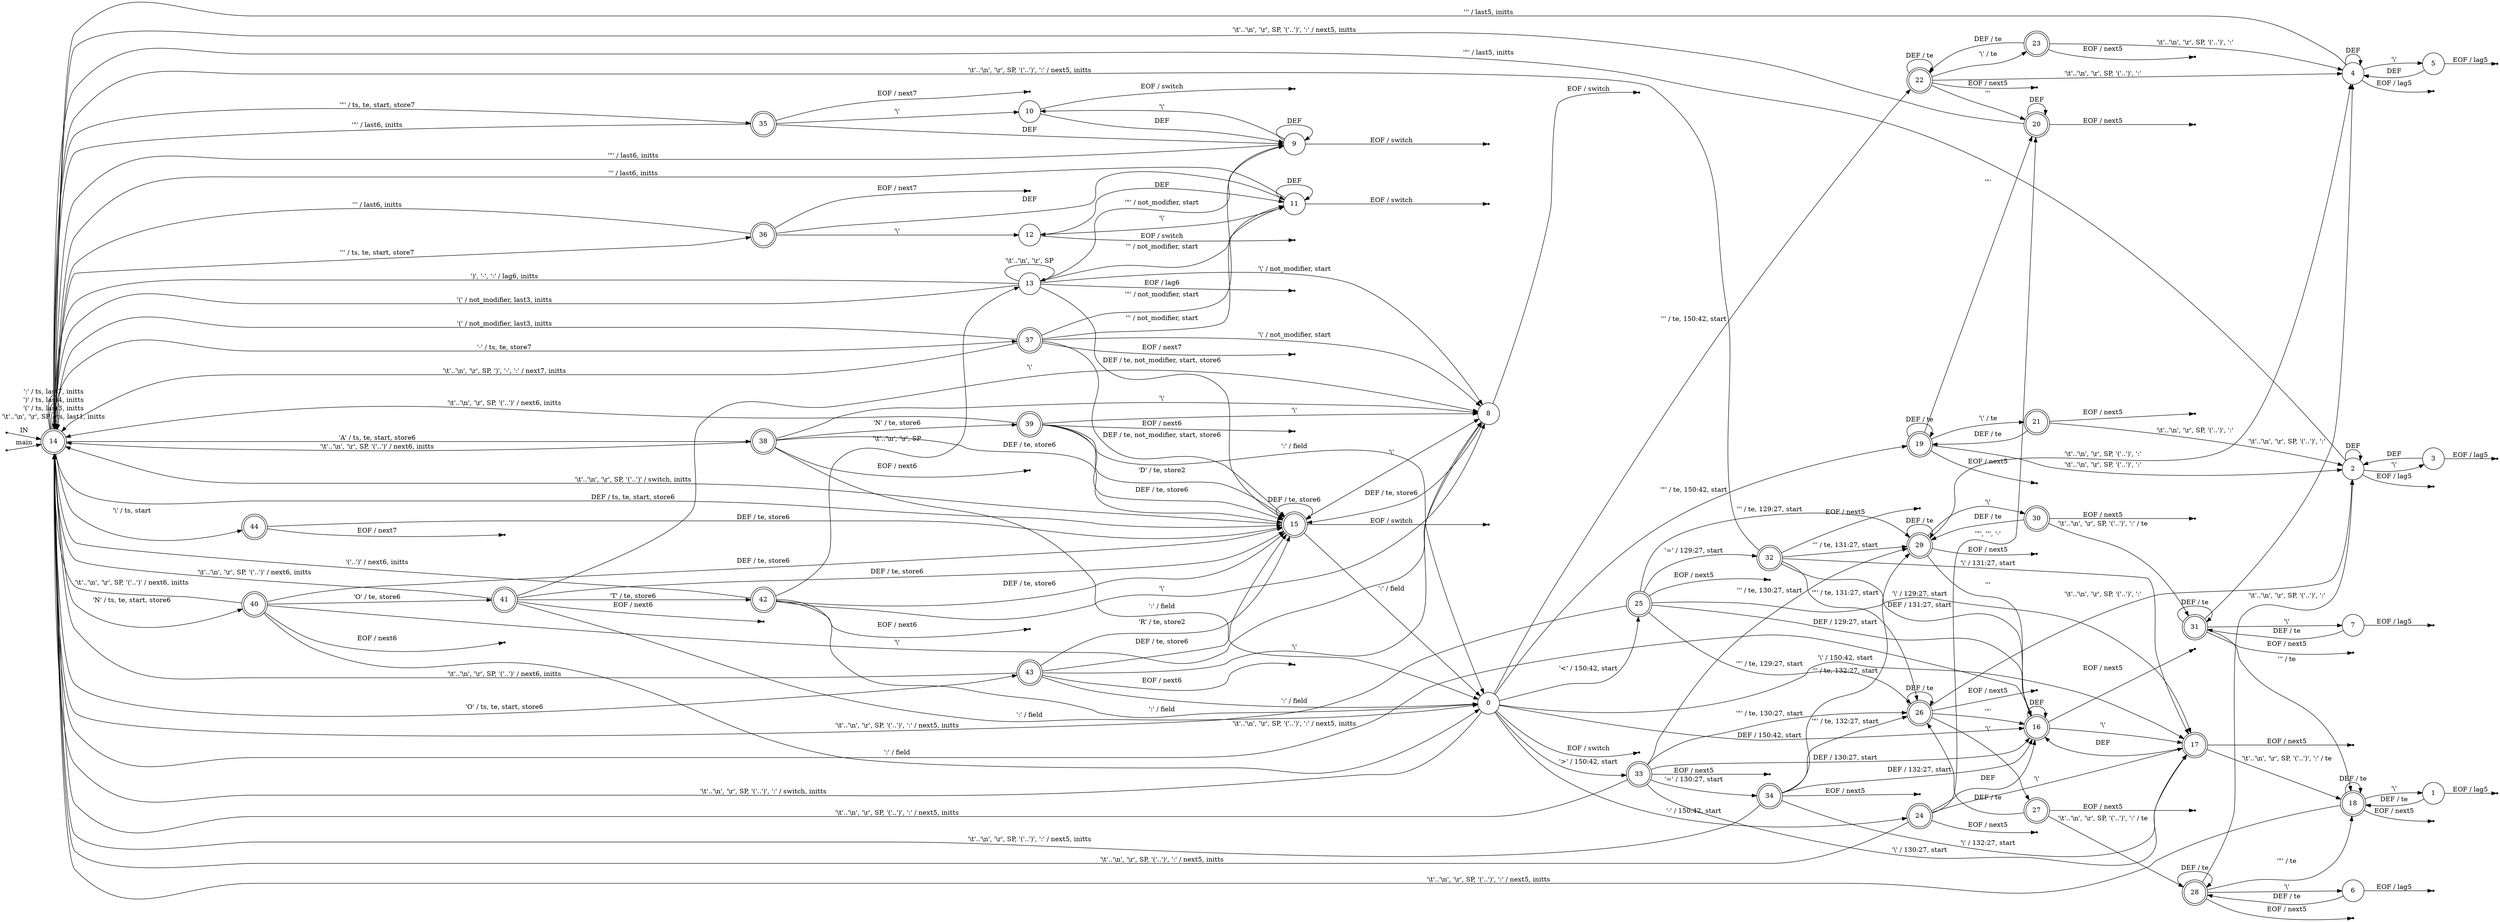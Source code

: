 digraph parser {
	rankdir=LR;
	node [ shape = point ];
	ENTRY;
	en_14;
	eof_0;
	eof_1;
	eof_2;
	eof_3;
	eof_4;
	eof_5;
	eof_6;
	eof_7;
	eof_8;
	eof_9;
	eof_10;
	eof_11;
	eof_12;
	eof_13;
	eof_15;
	eof_16;
	eof_17;
	eof_18;
	eof_19;
	eof_20;
	eof_21;
	eof_22;
	eof_23;
	eof_24;
	eof_25;
	eof_26;
	eof_27;
	eof_28;
	eof_29;
	eof_30;
	eof_31;
	eof_32;
	eof_33;
	eof_34;
	eof_35;
	eof_36;
	eof_37;
	eof_38;
	eof_39;
	eof_40;
	eof_41;
	eof_42;
	eof_43;
	eof_44;
	node [ shape = circle, height = 0.2 ];
	node [ fixedsize = true, height = 0.65, shape = doublecircle ];
	14;
	15;
	16;
	17;
	18;
	19;
	20;
	21;
	22;
	23;
	24;
	25;
	26;
	27;
	28;
	29;
	30;
	31;
	32;
	33;
	34;
	35;
	36;
	37;
	38;
	39;
	40;
	41;
	42;
	43;
	44;
	node [ shape = circle ];
	0 -> 14 [ label = "'\\t'..'\\n', '\\r', SP, '('..')', ':' / switch, initts" ];
	0 -> 19 [ label = "'\"' / te, 150:42, start" ];
	0 -> 22 [ label = "''' / te, 150:42, start" ];
	0 -> 24 [ label = "'-' / 150:42, start" ];
	0 -> 25 [ label = "'<' / 150:42, start" ];
	0 -> 33 [ label = "'>' / 150:42, start" ];
	0 -> 17 [ label = "'\\' / 150:42, start" ];
	0 -> 16 [ label = "DEF / 150:42, start" ];
	1 -> 18 [ label = "DEF / te" ];
	2 -> 14 [ label = "'\"' / last5, initts" ];
	2 -> 3 [ label = "'\\'" ];
	2 -> 2 [ label = "DEF" ];
	3 -> 2 [ label = "DEF" ];
	4 -> 14 [ label = "''' / last5, initts" ];
	4 -> 5 [ label = "'\\'" ];
	4 -> 4 [ label = "DEF" ];
	5 -> 4 [ label = "DEF" ];
	6 -> 28 [ label = "DEF / te" ];
	7 -> 31 [ label = "DEF / te" ];
	8 -> 15 [ label = "DEF / te, store6" ];
	9 -> 14 [ label = "'\"' / last6, initts" ];
	9 -> 10 [ label = "'\\'" ];
	9 -> 9 [ label = "DEF" ];
	10 -> 9 [ label = "DEF" ];
	11 -> 14 [ label = "''' / last6, initts" ];
	11 -> 12 [ label = "'\\'" ];
	11 -> 11 [ label = "DEF" ];
	12 -> 11 [ label = "DEF" ];
	13 -> 13 [ label = "'\\t'..'\\n', '\\r', SP" ];
	13 -> 9 [ label = "'\"' / not_modifier, start" ];
	13 -> 11 [ label = "''' / not_modifier, start" ];
	13 -> 14 [ label = "'(' / not_modifier, last3, initts" ];
	13 -> 14 [ label = "')', '-', ':' / lag6, initts" ];
	13 -> 8 [ label = "'\\' / not_modifier, start" ];
	13 -> 15 [ label = "DEF / te, not_modifier, start, store6" ];
	14 -> 14 [ label = "'\\t'..'\\n', '\\r', SP / ts, last1, initts" ];
	14 -> 35 [ label = "'\"' / ts, te, start, store7" ];
	14 -> 36 [ label = "''' / ts, te, start, store7" ];
	14 -> 14 [ label = "'(' / ts, last3, initts" ];
	14 -> 14 [ label = "')' / ts, last4, initts" ];
	14 -> 37 [ label = "'-' / ts, te, store7" ];
	14 -> 14 [ label = "':' / ts, last7, initts" ];
	14 -> 38 [ label = "'A' / ts, te, start, store6" ];
	14 -> 40 [ label = "'N' / ts, te, start, store6" ];
	14 -> 43 [ label = "'O' / ts, te, start, store6" ];
	14 -> 44 [ label = "'\\' / ts, start" ];
	14 -> 15 [ label = "DEF / ts, te, start, store6" ];
	15 -> 14 [ label = "'\\t'..'\\n', '\\r', SP, '('..')' / switch, initts" ];
	15 -> 0 [ label = "':' / field" ];
	15 -> 8 [ label = "'\\'" ];
	15 -> 15 [ label = "DEF / te, store6" ];
	16 -> 14 [ label = "'\\t'..'\\n', '\\r', SP, '('..')', ':' / next5, initts" ];
	16 -> 17 [ label = "'\\'" ];
	16 -> 16 [ label = "DEF" ];
	17 -> 18 [ label = "'\\t'..'\\n', '\\r', SP, '('..')', ':' / te" ];
	17 -> 16 [ label = "DEF" ];
	18 -> 14 [ label = "'\\t'..'\\n', '\\r', SP, '('..')', ':' / next5, initts" ];
	18 -> 1 [ label = "'\\'" ];
	18 -> 18 [ label = "DEF / te" ];
	19 -> 2 [ label = "'\\t'..'\\n', '\\r', SP, '('..')', ':'" ];
	19 -> 20 [ label = "'\"'" ];
	19 -> 21 [ label = "'\\' / te" ];
	19 -> 19 [ label = "DEF / te" ];
	20 -> 14 [ label = "'\\t'..'\\n', '\\r', SP, '('..')', ':' / next5, initts" ];
	20 -> 20 [ label = "DEF" ];
	21 -> 2 [ label = "'\\t'..'\\n', '\\r', SP, '('..')', ':'" ];
	21 -> 19 [ label = "DEF / te" ];
	22 -> 4 [ label = "'\\t'..'\\n', '\\r', SP, '('..')', ':'" ];
	22 -> 20 [ label = "'''" ];
	22 -> 23 [ label = "'\\' / te" ];
	22 -> 22 [ label = "DEF / te" ];
	23 -> 4 [ label = "'\\t'..'\\n', '\\r', SP, '('..')', ':'" ];
	23 -> 22 [ label = "DEF / te" ];
	24 -> 14 [ label = "'\\t'..'\\n', '\\r', SP, '('..')', ':' / next5, initts" ];
	24 -> 20 [ label = "'\"', ''', '-'" ];
	24 -> 17 [ label = "'\\'" ];
	24 -> 16 [ label = "DEF" ];
	25 -> 14 [ label = "'\\t'..'\\n', '\\r', SP, '('..')', ':' / next5, initts" ];
	25 -> 26 [ label = "'\"' / te, 129:27, start" ];
	25 -> 29 [ label = "''' / te, 129:27, start" ];
	25 -> 32 [ label = "'=' / 129:27, start" ];
	25 -> 17 [ label = "'\\' / 129:27, start" ];
	25 -> 16 [ label = "DEF / 129:27, start" ];
	26 -> 2 [ label = "'\\t'..'\\n', '\\r', SP, '('..')', ':'" ];
	26 -> 16 [ label = "'\"'" ];
	26 -> 27 [ label = "'\\'" ];
	26 -> 26 [ label = "DEF / te" ];
	27 -> 28 [ label = "'\\t'..'\\n', '\\r', SP, '('..')', ':' / te" ];
	27 -> 26 [ label = "DEF / te" ];
	28 -> 2 [ label = "'\\t'..'\\n', '\\r', SP, '('..')', ':'" ];
	28 -> 18 [ label = "'\"' / te" ];
	28 -> 6 [ label = "'\\'" ];
	28 -> 28 [ label = "DEF / te" ];
	29 -> 4 [ label = "'\\t'..'\\n', '\\r', SP, '('..')', ':'" ];
	29 -> 16 [ label = "'''" ];
	29 -> 30 [ label = "'\\'" ];
	29 -> 29 [ label = "DEF / te" ];
	30 -> 31 [ label = "'\\t'..'\\n', '\\r', SP, '('..')', ':' / te" ];
	30 -> 29 [ label = "DEF / te" ];
	31 -> 4 [ label = "'\\t'..'\\n', '\\r', SP, '('..')', ':'" ];
	31 -> 18 [ label = "''' / te" ];
	31 -> 7 [ label = "'\\'" ];
	31 -> 31 [ label = "DEF / te" ];
	32 -> 14 [ label = "'\\t'..'\\n', '\\r', SP, '('..')', ':' / next5, initts" ];
	32 -> 26 [ label = "'\"' / te, 131:27, start" ];
	32 -> 29 [ label = "''' / te, 131:27, start" ];
	32 -> 17 [ label = "'\\' / 131:27, start" ];
	32 -> 16 [ label = "DEF / 131:27, start" ];
	33 -> 14 [ label = "'\\t'..'\\n', '\\r', SP, '('..')', ':' / next5, initts" ];
	33 -> 26 [ label = "'\"' / te, 130:27, start" ];
	33 -> 29 [ label = "''' / te, 130:27, start" ];
	33 -> 34 [ label = "'=' / 130:27, start" ];
	33 -> 17 [ label = "'\\' / 130:27, start" ];
	33 -> 16 [ label = "DEF / 130:27, start" ];
	34 -> 14 [ label = "'\\t'..'\\n', '\\r', SP, '('..')', ':' / next5, initts" ];
	34 -> 26 [ label = "'\"' / te, 132:27, start" ];
	34 -> 29 [ label = "''' / te, 132:27, start" ];
	34 -> 17 [ label = "'\\' / 132:27, start" ];
	34 -> 16 [ label = "DEF / 132:27, start" ];
	35 -> 14 [ label = "'\"' / last6, initts" ];
	35 -> 10 [ label = "'\\'" ];
	35 -> 9 [ label = "DEF" ];
	36 -> 14 [ label = "''' / last6, initts" ];
	36 -> 12 [ label = "'\\'" ];
	36 -> 11 [ label = "DEF" ];
	37 -> 14 [ label = "'\\t'..'\\n', '\\r', SP, ')', '-', ':' / next7, initts" ];
	37 -> 9 [ label = "'\"' / not_modifier, start" ];
	37 -> 11 [ label = "''' / not_modifier, start" ];
	37 -> 14 [ label = "'(' / not_modifier, last3, initts" ];
	37 -> 8 [ label = "'\\' / not_modifier, start" ];
	37 -> 15 [ label = "DEF / te, not_modifier, start, store6" ];
	38 -> 14 [ label = "'\\t'..'\\n', '\\r', SP, '('..')' / next6, initts" ];
	38 -> 0 [ label = "':' / field" ];
	38 -> 39 [ label = "'N' / te, store6" ];
	38 -> 8 [ label = "'\\'" ];
	38 -> 15 [ label = "DEF / te, store6" ];
	39 -> 14 [ label = "'\\t'..'\\n', '\\r', SP, '('..')' / next6, initts" ];
	39 -> 0 [ label = "':' / field" ];
	39 -> 15 [ label = "'D' / te, store2" ];
	39 -> 8 [ label = "'\\'" ];
	39 -> 15 [ label = "DEF / te, store6" ];
	40 -> 14 [ label = "'\\t'..'\\n', '\\r', SP, '('..')' / next6, initts" ];
	40 -> 0 [ label = "':' / field" ];
	40 -> 41 [ label = "'O' / te, store6" ];
	40 -> 8 [ label = "'\\'" ];
	40 -> 15 [ label = "DEF / te, store6" ];
	41 -> 14 [ label = "'\\t'..'\\n', '\\r', SP, '('..')' / next6, initts" ];
	41 -> 0 [ label = "':' / field" ];
	41 -> 42 [ label = "'T' / te, store6" ];
	41 -> 8 [ label = "'\\'" ];
	41 -> 15 [ label = "DEF / te, store6" ];
	42 -> 13 [ label = "'\\t'..'\\n', '\\r', SP" ];
	42 -> 14 [ label = "'('..')' / next6, initts" ];
	42 -> 0 [ label = "':' / field" ];
	42 -> 8 [ label = "'\\'" ];
	42 -> 15 [ label = "DEF / te, store6" ];
	43 -> 14 [ label = "'\\t'..'\\n', '\\r', SP, '('..')' / next6, initts" ];
	43 -> 0 [ label = "':' / field" ];
	43 -> 15 [ label = "'R' / te, store2" ];
	43 -> 8 [ label = "'\\'" ];
	43 -> 15 [ label = "DEF / te, store6" ];
	44 -> 15 [ label = "DEF / te, store6" ];
	ENTRY -> 14 [ label = "IN" ];
	en_14 -> 14 [ label = "main" ];
	0 -> eof_0 [ label = "EOF / switch" ];
	1 -> eof_1 [ label = "EOF / lag5" ];
	2 -> eof_2 [ label = "EOF / lag5" ];
	3 -> eof_3 [ label = "EOF / lag5" ];
	4 -> eof_4 [ label = "EOF / lag5" ];
	5 -> eof_5 [ label = "EOF / lag5" ];
	6 -> eof_6 [ label = "EOF / lag5" ];
	7 -> eof_7 [ label = "EOF / lag5" ];
	8 -> eof_8 [ label = "EOF / switch" ];
	9 -> eof_9 [ label = "EOF / switch" ];
	10 -> eof_10 [ label = "EOF / switch" ];
	11 -> eof_11 [ label = "EOF / switch" ];
	12 -> eof_12 [ label = "EOF / switch" ];
	13 -> eof_13 [ label = "EOF / lag6" ];
	15 -> eof_15 [ label = "EOF / switch" ];
	16 -> eof_16 [ label = "EOF / next5" ];
	17 -> eof_17 [ label = "EOF / next5" ];
	18 -> eof_18 [ label = "EOF / next5" ];
	19 -> eof_19 [ label = "EOF / next5" ];
	20 -> eof_20 [ label = "EOF / next5" ];
	21 -> eof_21 [ label = "EOF / next5" ];
	22 -> eof_22 [ label = "EOF / next5" ];
	23 -> eof_23 [ label = "EOF / next5" ];
	24 -> eof_24 [ label = "EOF / next5" ];
	25 -> eof_25 [ label = "EOF / next5" ];
	26 -> eof_26 [ label = "EOF / next5" ];
	27 -> eof_27 [ label = "EOF / next5" ];
	28 -> eof_28 [ label = "EOF / next5" ];
	29 -> eof_29 [ label = "EOF / next5" ];
	30 -> eof_30 [ label = "EOF / next5" ];
	31 -> eof_31 [ label = "EOF / next5" ];
	32 -> eof_32 [ label = "EOF / next5" ];
	33 -> eof_33 [ label = "EOF / next5" ];
	34 -> eof_34 [ label = "EOF / next5" ];
	35 -> eof_35 [ label = "EOF / next7" ];
	36 -> eof_36 [ label = "EOF / next7" ];
	37 -> eof_37 [ label = "EOF / next7" ];
	38 -> eof_38 [ label = "EOF / next6" ];
	39 -> eof_39 [ label = "EOF / next6" ];
	40 -> eof_40 [ label = "EOF / next6" ];
	41 -> eof_41 [ label = "EOF / next6" ];
	42 -> eof_42 [ label = "EOF / next6" ];
	43 -> eof_43 [ label = "EOF / next6" ];
	44 -> eof_44 [ label = "EOF / next7" ];
}
